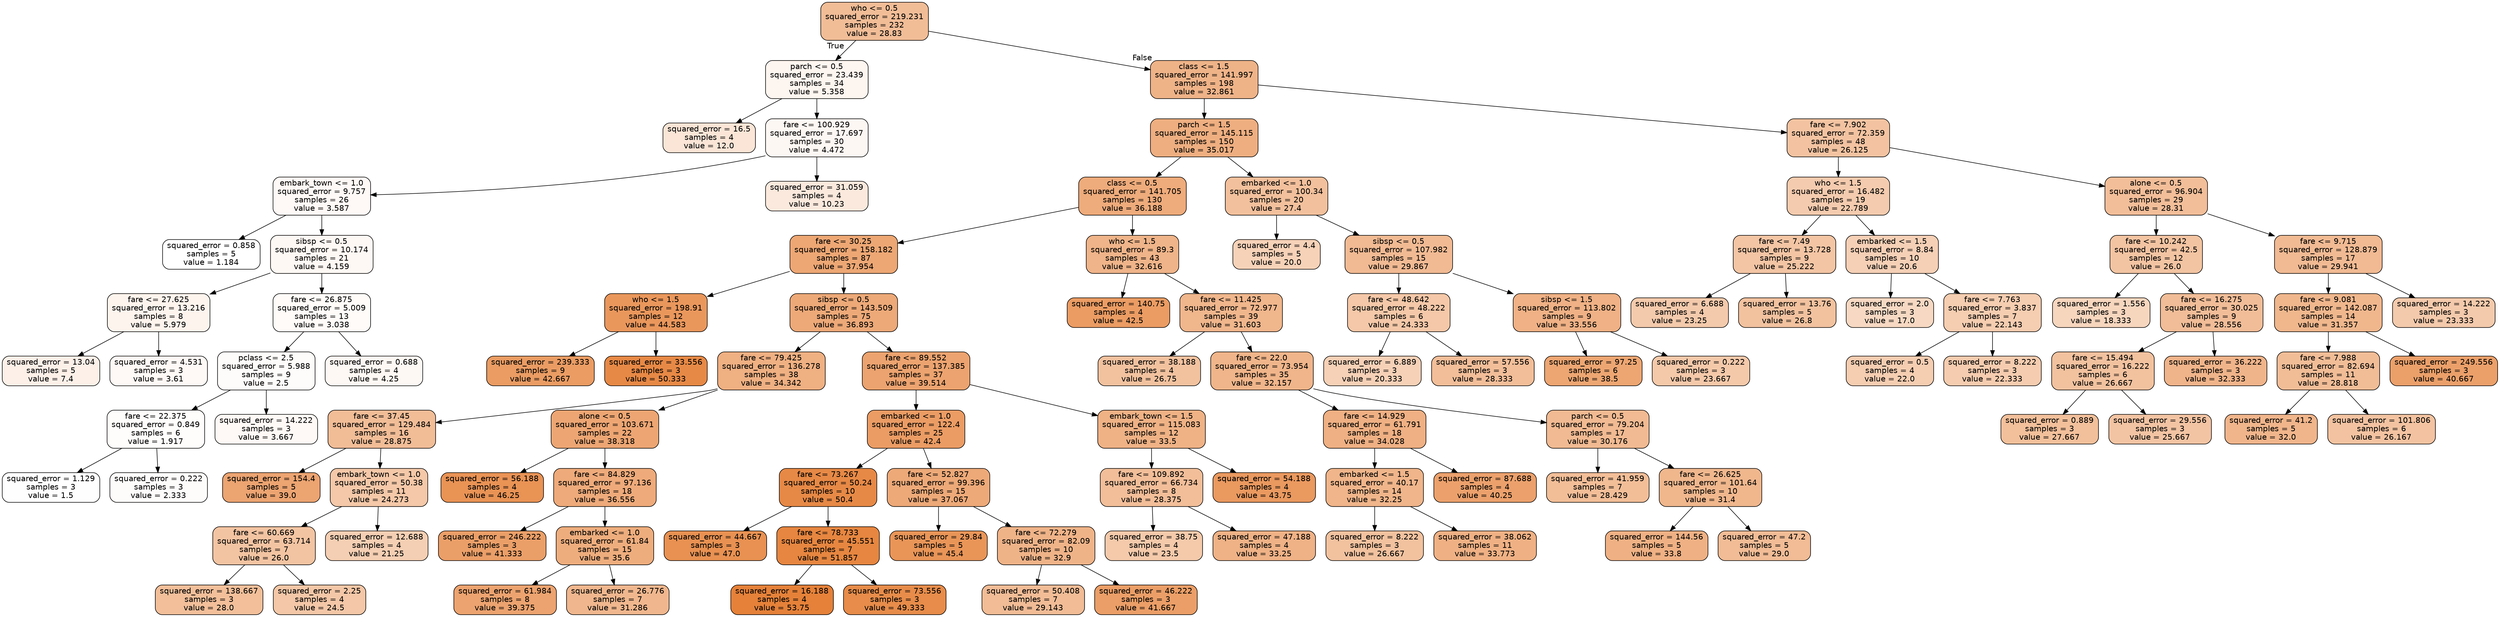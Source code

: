 digraph Tree {
node [shape=box, style="filled, rounded", color="black", fontname="helvetica"] ;
edge [fontname="helvetica"] ;
0 [label="who <= 0.5\nsquared_error = 219.231\nsamples = 232\nvalue = 28.83", fillcolor="#f1bd97"] ;
1 [label="parch <= 0.5\nsquared_error = 23.439\nsamples = 34\nvalue = 5.358", fillcolor="#fdf5ef"] ;
0 -> 1 [labeldistance=2.5, labelangle=45, headlabel="True"] ;
2 [label="squared_error = 16.5\nsamples = 4\nvalue = 12.0", fillcolor="#fae5d6"] ;
1 -> 2 ;
3 [label="fare <= 100.929\nsquared_error = 17.697\nsamples = 30\nvalue = 4.472", fillcolor="#fdf7f3"] ;
1 -> 3 ;
4 [label="embark_town <= 1.0\nsquared_error = 9.757\nsamples = 26\nvalue = 3.587", fillcolor="#fef9f6"] ;
3 -> 4 ;
5 [label="squared_error = 0.858\nsamples = 5\nvalue = 1.184", fillcolor="#ffffff"] ;
4 -> 5 ;
6 [label="sibsp <= 0.5\nsquared_error = 10.174\nsamples = 21\nvalue = 4.159", fillcolor="#fef8f4"] ;
4 -> 6 ;
7 [label="fare <= 27.625\nsquared_error = 13.216\nsamples = 8\nvalue = 5.979", fillcolor="#fdf4ed"] ;
6 -> 7 ;
8 [label="squared_error = 13.04\nsamples = 5\nvalue = 7.4", fillcolor="#fcf0e8"] ;
7 -> 8 ;
9 [label="squared_error = 4.531\nsamples = 3\nvalue = 3.61", fillcolor="#fef9f6"] ;
7 -> 9 ;
10 [label="fare <= 26.875\nsquared_error = 5.009\nsamples = 13\nvalue = 3.038", fillcolor="#fefbf8"] ;
6 -> 10 ;
11 [label="pclass <= 2.5\nsquared_error = 5.988\nsamples = 9\nvalue = 2.5", fillcolor="#fefcfa"] ;
10 -> 11 ;
12 [label="fare <= 22.375\nsquared_error = 0.849\nsamples = 6\nvalue = 1.917", fillcolor="#fffdfc"] ;
11 -> 12 ;
13 [label="squared_error = 1.129\nsamples = 3\nvalue = 1.5", fillcolor="#fffefe"] ;
12 -> 13 ;
14 [label="squared_error = 0.222\nsamples = 3\nvalue = 2.333", fillcolor="#fefcfb"] ;
12 -> 14 ;
15 [label="squared_error = 14.222\nsamples = 3\nvalue = 3.667", fillcolor="#fef9f6"] ;
11 -> 15 ;
16 [label="squared_error = 0.688\nsamples = 4\nvalue = 4.25", fillcolor="#fdf8f3"] ;
10 -> 16 ;
17 [label="squared_error = 31.059\nsamples = 4\nvalue = 10.23", fillcolor="#fbe9dd"] ;
3 -> 17 ;
18 [label="class <= 1.5\nsquared_error = 141.997\nsamples = 198\nvalue = 32.861", fillcolor="#efb388"] ;
0 -> 18 [labeldistance=2.5, labelangle=-45, headlabel="False"] ;
19 [label="parch <= 1.5\nsquared_error = 145.115\nsamples = 150\nvalue = 35.017", fillcolor="#eeae80"] ;
18 -> 19 ;
20 [label="class <= 0.5\nsquared_error = 141.705\nsamples = 130\nvalue = 36.188", fillcolor="#eeab7b"] ;
19 -> 20 ;
21 [label="fare <= 30.25\nsquared_error = 158.182\nsamples = 87\nvalue = 37.954", fillcolor="#eda774"] ;
20 -> 21 ;
22 [label="who <= 1.5\nsquared_error = 198.91\nsamples = 12\nvalue = 44.583", fillcolor="#ea975c"] ;
21 -> 22 ;
23 [label="squared_error = 239.333\nsamples = 9\nvalue = 42.667", fillcolor="#ea9c63"] ;
22 -> 23 ;
24 [label="squared_error = 33.556\nsamples = 3\nvalue = 50.333", fillcolor="#e78946"] ;
22 -> 24 ;
25 [label="sibsp <= 0.5\nsquared_error = 143.509\nsamples = 75\nvalue = 36.893", fillcolor="#eda978"] ;
21 -> 25 ;
26 [label="fare <= 79.425\nsquared_error = 136.278\nsamples = 38\nvalue = 34.342", fillcolor="#efb082"] ;
25 -> 26 ;
27 [label="fare <= 37.45\nsquared_error = 129.484\nsamples = 16\nvalue = 28.875", fillcolor="#f1bd97"] ;
26 -> 27 ;
28 [label="squared_error = 154.4\nsamples = 5\nvalue = 39.0", fillcolor="#eca471"] ;
27 -> 28 ;
29 [label="embark_town <= 1.0\nsquared_error = 50.38\nsamples = 11\nvalue = 24.273", fillcolor="#f4c8a8"] ;
27 -> 29 ;
30 [label="fare <= 60.669\nsquared_error = 63.714\nsamples = 7\nvalue = 26.0", fillcolor="#f3c4a2"] ;
29 -> 30 ;
31 [label="squared_error = 138.667\nsamples = 3\nvalue = 28.0", fillcolor="#f2bf9a"] ;
30 -> 31 ;
32 [label="squared_error = 2.25\nsamples = 4\nvalue = 24.5", fillcolor="#f3c7a7"] ;
30 -> 32 ;
33 [label="squared_error = 12.688\nsamples = 4\nvalue = 21.25", fillcolor="#f5cfb3"] ;
29 -> 33 ;
34 [label="alone <= 0.5\nsquared_error = 103.671\nsamples = 22\nvalue = 38.318", fillcolor="#eda673"] ;
26 -> 34 ;
35 [label="squared_error = 56.188\nsamples = 4\nvalue = 46.25", fillcolor="#e99355"] ;
34 -> 35 ;
36 [label="fare <= 84.829\nsquared_error = 97.136\nsamples = 18\nvalue = 36.556", fillcolor="#eeaa7a"] ;
34 -> 36 ;
37 [label="squared_error = 246.222\nsamples = 3\nvalue = 41.333", fillcolor="#eb9f68"] ;
36 -> 37 ;
38 [label="embarked <= 1.0\nsquared_error = 61.84\nsamples = 15\nvalue = 35.6", fillcolor="#eead7d"] ;
36 -> 38 ;
39 [label="squared_error = 61.984\nsamples = 8\nvalue = 39.375", fillcolor="#eca36f"] ;
38 -> 39 ;
40 [label="squared_error = 26.776\nsamples = 7\nvalue = 31.286", fillcolor="#f0b78e"] ;
38 -> 40 ;
41 [label="fare <= 89.552\nsquared_error = 137.385\nsamples = 37\nvalue = 39.514", fillcolor="#eca36f"] ;
25 -> 41 ;
42 [label="embarked <= 1.0\nsquared_error = 122.4\nsamples = 25\nvalue = 42.4", fillcolor="#eb9c64"] ;
41 -> 42 ;
43 [label="fare <= 73.267\nsquared_error = 50.24\nsamples = 10\nvalue = 50.4", fillcolor="#e78946"] ;
42 -> 43 ;
44 [label="squared_error = 44.667\nsamples = 3\nvalue = 47.0", fillcolor="#e89152"] ;
43 -> 44 ;
45 [label="fare <= 78.733\nsquared_error = 45.551\nsamples = 7\nvalue = 51.857", fillcolor="#e68640"] ;
43 -> 45 ;
46 [label="squared_error = 16.188\nsamples = 4\nvalue = 53.75", fillcolor="#e58139"] ;
45 -> 46 ;
47 [label="squared_error = 73.556\nsamples = 3\nvalue = 49.333", fillcolor="#e78c4a"] ;
45 -> 47 ;
48 [label="fare <= 52.827\nsquared_error = 99.396\nsamples = 15\nvalue = 37.067", fillcolor="#eda978"] ;
42 -> 48 ;
49 [label="squared_error = 29.84\nsamples = 5\nvalue = 45.4", fillcolor="#e99558"] ;
48 -> 49 ;
50 [label="fare <= 72.279\nsquared_error = 82.09\nsamples = 10\nvalue = 32.9", fillcolor="#efb388"] ;
48 -> 50 ;
51 [label="squared_error = 50.408\nsamples = 7\nvalue = 29.143", fillcolor="#f1bc96"] ;
50 -> 51 ;
52 [label="squared_error = 46.222\nsamples = 3\nvalue = 41.667", fillcolor="#eb9e67"] ;
50 -> 52 ;
53 [label="embark_town <= 1.5\nsquared_error = 115.083\nsamples = 12\nvalue = 33.5", fillcolor="#efb285"] ;
41 -> 53 ;
54 [label="fare <= 109.892\nsquared_error = 66.734\nsamples = 8\nvalue = 28.375", fillcolor="#f2be99"] ;
53 -> 54 ;
55 [label="squared_error = 38.75\nsamples = 4\nvalue = 23.5", fillcolor="#f4caab"] ;
54 -> 55 ;
56 [label="squared_error = 47.188\nsamples = 4\nvalue = 33.25", fillcolor="#efb286"] ;
54 -> 56 ;
57 [label="squared_error = 54.188\nsamples = 4\nvalue = 43.75", fillcolor="#ea995f"] ;
53 -> 57 ;
58 [label="who <= 1.5\nsquared_error = 89.3\nsamples = 43\nvalue = 32.616", fillcolor="#efb489"] ;
20 -> 58 ;
59 [label="squared_error = 140.75\nsamples = 4\nvalue = 42.5", fillcolor="#eb9c63"] ;
58 -> 59 ;
60 [label="fare <= 11.425\nsquared_error = 72.977\nsamples = 39\nvalue = 31.603", fillcolor="#f0b68c"] ;
58 -> 60 ;
61 [label="squared_error = 38.188\nsamples = 4\nvalue = 26.75", fillcolor="#f2c29f"] ;
60 -> 61 ;
62 [label="fare <= 22.0\nsquared_error = 73.954\nsamples = 35\nvalue = 32.157", fillcolor="#f0b58a"] ;
60 -> 62 ;
63 [label="fare <= 14.929\nsquared_error = 61.791\nsamples = 18\nvalue = 34.028", fillcolor="#efb083"] ;
62 -> 63 ;
64 [label="embarked <= 1.5\nsquared_error = 40.17\nsamples = 14\nvalue = 32.25", fillcolor="#f0b58a"] ;
63 -> 64 ;
65 [label="squared_error = 8.222\nsamples = 3\nvalue = 26.667", fillcolor="#f2c29f"] ;
64 -> 65 ;
66 [label="squared_error = 38.062\nsamples = 11\nvalue = 33.773", fillcolor="#efb184"] ;
64 -> 66 ;
67 [label="squared_error = 87.688\nsamples = 4\nvalue = 40.25", fillcolor="#eca16c"] ;
63 -> 67 ;
68 [label="parch <= 0.5\nsquared_error = 79.204\nsamples = 17\nvalue = 30.176", fillcolor="#f1ba92"] ;
62 -> 68 ;
69 [label="squared_error = 41.959\nsamples = 7\nvalue = 28.429", fillcolor="#f2be98"] ;
68 -> 69 ;
70 [label="fare <= 26.625\nsquared_error = 101.64\nsamples = 10\nvalue = 31.4", fillcolor="#f0b78d"] ;
68 -> 70 ;
71 [label="squared_error = 144.56\nsamples = 5\nvalue = 33.8", fillcolor="#efb184"] ;
70 -> 71 ;
72 [label="squared_error = 47.2\nsamples = 5\nvalue = 29.0", fillcolor="#f1bc96"] ;
70 -> 72 ;
73 [label="embarked <= 1.0\nsquared_error = 100.34\nsamples = 20\nvalue = 27.4", fillcolor="#f2c09c"] ;
19 -> 73 ;
74 [label="squared_error = 4.4\nsamples = 5\nvalue = 20.0", fillcolor="#f6d2b8"] ;
73 -> 74 ;
75 [label="sibsp <= 0.5\nsquared_error = 107.982\nsamples = 15\nvalue = 29.867", fillcolor="#f1ba93"] ;
73 -> 75 ;
76 [label="fare <= 48.642\nsquared_error = 48.222\nsamples = 6\nvalue = 24.333", fillcolor="#f4c8a8"] ;
75 -> 76 ;
77 [label="squared_error = 6.889\nsamples = 3\nvalue = 20.333", fillcolor="#f6d1b7"] ;
76 -> 77 ;
78 [label="squared_error = 57.556\nsamples = 3\nvalue = 28.333", fillcolor="#f2be99"] ;
76 -> 78 ;
79 [label="sibsp <= 1.5\nsquared_error = 113.802\nsamples = 9\nvalue = 33.556", fillcolor="#efb185"] ;
75 -> 79 ;
80 [label="squared_error = 97.25\nsamples = 6\nvalue = 38.5", fillcolor="#eda672"] ;
79 -> 80 ;
81 [label="squared_error = 0.222\nsamples = 3\nvalue = 23.667", fillcolor="#f4c9aa"] ;
79 -> 81 ;
82 [label="fare <= 7.902\nsquared_error = 72.359\nsamples = 48\nvalue = 26.125", fillcolor="#f3c3a1"] ;
18 -> 82 ;
83 [label="who <= 1.5\nsquared_error = 16.482\nsamples = 19\nvalue = 22.789", fillcolor="#f4cbae"] ;
82 -> 83 ;
84 [label="fare <= 7.49\nsquared_error = 13.728\nsamples = 9\nvalue = 25.222", fillcolor="#f3c5a4"] ;
83 -> 84 ;
85 [label="squared_error = 6.688\nsamples = 4\nvalue = 23.25", fillcolor="#f4caac"] ;
84 -> 85 ;
86 [label="squared_error = 13.76\nsamples = 5\nvalue = 26.8", fillcolor="#f2c29f"] ;
84 -> 86 ;
87 [label="embarked <= 1.5\nsquared_error = 8.84\nsamples = 10\nvalue = 20.6", fillcolor="#f5d0b6"] ;
83 -> 87 ;
88 [label="squared_error = 2.0\nsamples = 3\nvalue = 17.0", fillcolor="#f7d9c3"] ;
87 -> 88 ;
89 [label="fare <= 7.763\nsquared_error = 3.837\nsamples = 7\nvalue = 22.143", fillcolor="#f5cdb0"] ;
87 -> 89 ;
90 [label="squared_error = 0.5\nsamples = 4\nvalue = 22.0", fillcolor="#f5cdb1"] ;
89 -> 90 ;
91 [label="squared_error = 8.222\nsamples = 3\nvalue = 22.333", fillcolor="#f5ccaf"] ;
89 -> 91 ;
92 [label="alone <= 0.5\nsquared_error = 96.904\nsamples = 29\nvalue = 28.31", fillcolor="#f2be99"] ;
82 -> 92 ;
93 [label="fare <= 10.242\nsquared_error = 42.5\nsamples = 12\nvalue = 26.0", fillcolor="#f3c4a2"] ;
92 -> 93 ;
94 [label="squared_error = 1.556\nsamples = 3\nvalue = 18.333", fillcolor="#f7d6be"] ;
93 -> 94 ;
95 [label="fare <= 16.275\nsquared_error = 30.025\nsamples = 9\nvalue = 28.556", fillcolor="#f1bd98"] ;
93 -> 95 ;
96 [label="fare <= 15.494\nsquared_error = 16.222\nsamples = 6\nvalue = 26.667", fillcolor="#f2c29f"] ;
95 -> 96 ;
97 [label="squared_error = 0.889\nsamples = 3\nvalue = 27.667", fillcolor="#f2c09b"] ;
96 -> 97 ;
98 [label="squared_error = 29.556\nsamples = 3\nvalue = 25.667", fillcolor="#f3c4a3"] ;
96 -> 98 ;
99 [label="squared_error = 36.222\nsamples = 3\nvalue = 32.333", fillcolor="#f0b48a"] ;
95 -> 99 ;
100 [label="fare <= 9.715\nsquared_error = 128.879\nsamples = 17\nvalue = 29.941", fillcolor="#f1ba93"] ;
92 -> 100 ;
101 [label="fare <= 9.081\nsquared_error = 142.087\nsamples = 14\nvalue = 31.357", fillcolor="#f0b78d"] ;
100 -> 101 ;
102 [label="fare <= 7.988\nsquared_error = 82.694\nsamples = 11\nvalue = 28.818", fillcolor="#f1bd97"] ;
101 -> 102 ;
103 [label="squared_error = 41.2\nsamples = 5\nvalue = 32.0", fillcolor="#f0b58b"] ;
102 -> 103 ;
104 [label="squared_error = 101.806\nsamples = 6\nvalue = 26.167", fillcolor="#f3c3a1"] ;
102 -> 104 ;
105 [label="squared_error = 249.556\nsamples = 3\nvalue = 40.667", fillcolor="#eba06a"] ;
101 -> 105 ;
106 [label="squared_error = 14.222\nsamples = 3\nvalue = 23.333", fillcolor="#f4caac"] ;
100 -> 106 ;
}